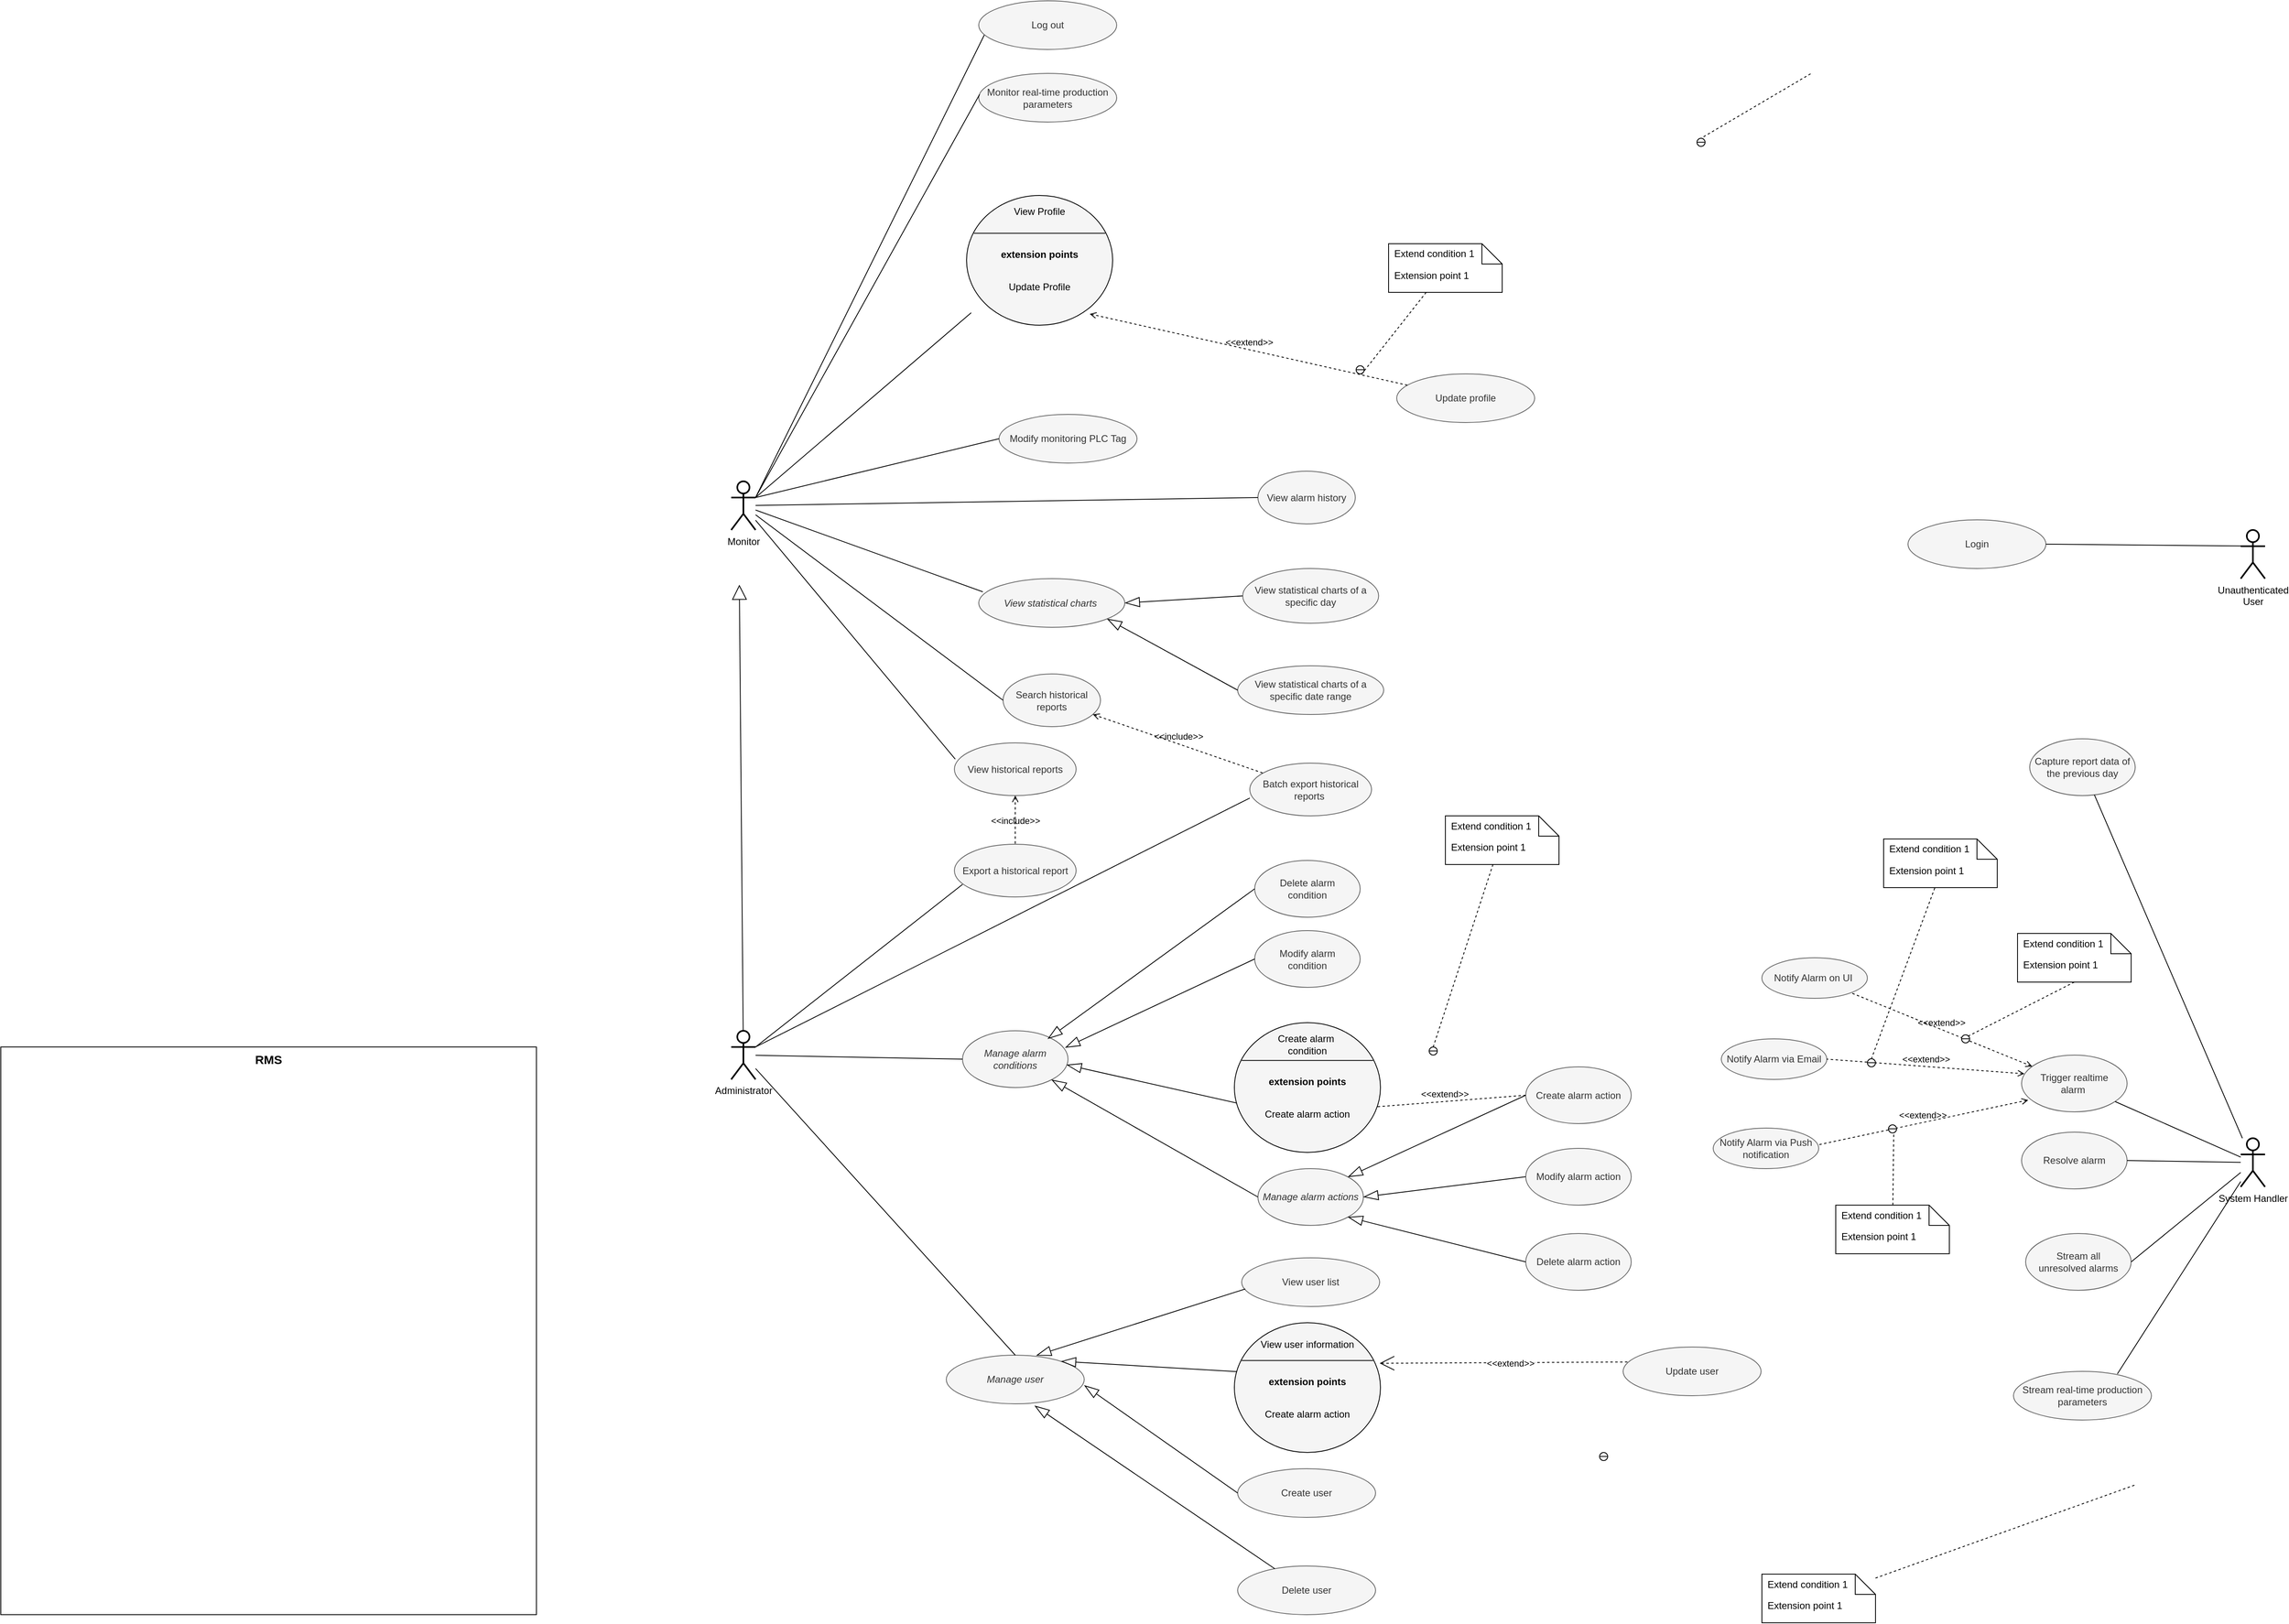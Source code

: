 <mxfile version="24.1.0" type="device">
  <diagram name="Page-1" id="q7bWOxxrzYGh3gGL6_S_">
    <mxGraphModel dx="5848" dy="4592" grid="1" gridSize="10" guides="1" tooltips="1" connect="1" arrows="1" fold="1" page="1" pageScale="1" pageWidth="850" pageHeight="1100" math="0" shadow="0">
      <root>
        <mxCell id="0" />
        <mxCell id="1" parent="0" />
        <mxCell id="vdx9aR_LZm65uiy0afiX-14" value="&lt;b&gt;&lt;font style=&quot;font-size: 15px;&quot;&gt;RMS&lt;/font&gt;&lt;/b&gt;" style="rounded=0;whiteSpace=wrap;html=1;horizontal=1;verticalAlign=top;" parent="1" vertex="1">
          <mxGeometry x="-1030" y="-260" width="660" height="700" as="geometry" />
        </mxCell>
        <mxCell id="vdx9aR_LZm65uiy0afiX-1" value="View alarm history" style="ellipse;whiteSpace=wrap;html=1;fillColor=#f5f5f5;fontColor=#333333;strokeColor=#666666;" parent="1" vertex="1">
          <mxGeometry x="519" y="-970" width="120" height="65" as="geometry" />
        </mxCell>
        <mxCell id="vdx9aR_LZm65uiy0afiX-3" value="Notify Alarm on UI&amp;nbsp;" style="ellipse;whiteSpace=wrap;html=1;fillColor=#f5f5f5;fontColor=#333333;strokeColor=#666666;" parent="1" vertex="1">
          <mxGeometry x="1140" y="-370" width="130" height="50" as="geometry" />
        </mxCell>
        <mxCell id="vdx9aR_LZm65uiy0afiX-4" value="Manage alarm&lt;br&gt;conditions" style="ellipse;whiteSpace=wrap;html=1;fillColor=#f5f5f5;fontColor=#333333;strokeColor=#666666;fontStyle=2" parent="1" vertex="1">
          <mxGeometry x="155" y="-280" width="130" height="70" as="geometry" />
        </mxCell>
        <mxCell id="vdx9aR_LZm65uiy0afiX-6" value="Trigger realtime &lt;br&gt;alarm&amp;nbsp;" style="ellipse;whiteSpace=wrap;html=1;fillColor=#f5f5f5;fontColor=#333333;strokeColor=#666666;" parent="1" vertex="1">
          <mxGeometry x="1460" y="-250" width="130" height="70" as="geometry" />
        </mxCell>
        <mxCell id="vdx9aR_LZm65uiy0afiX-7" value="Delete alarm action" style="ellipse;whiteSpace=wrap;html=1;fillColor=#f5f5f5;fontColor=#333333;strokeColor=#666666;" parent="1" vertex="1">
          <mxGeometry x="849" y="-30" width="130" height="70" as="geometry" />
        </mxCell>
        <mxCell id="vdx9aR_LZm65uiy0afiX-8" value="Modify alarm action" style="ellipse;whiteSpace=wrap;html=1;fillColor=#f5f5f5;fontColor=#333333;strokeColor=#666666;" parent="1" vertex="1">
          <mxGeometry x="849" y="-135" width="130" height="70" as="geometry" />
        </mxCell>
        <mxCell id="vdx9aR_LZm65uiy0afiX-9" value="Create alarm action" style="ellipse;whiteSpace=wrap;html=1;fillColor=#f5f5f5;fontColor=#333333;strokeColor=#666666;" parent="1" vertex="1">
          <mxGeometry x="849" y="-235.5" width="130" height="70" as="geometry" />
        </mxCell>
        <mxCell id="vdx9aR_LZm65uiy0afiX-10" value="Delete alarm &lt;br&gt;condition" style="ellipse;whiteSpace=wrap;html=1;fillColor=#f5f5f5;fontColor=#333333;strokeColor=#666666;" parent="1" vertex="1">
          <mxGeometry x="515" y="-490" width="130" height="70" as="geometry" />
        </mxCell>
        <mxCell id="vdx9aR_LZm65uiy0afiX-11" value="Manage alarm actions" style="ellipse;whiteSpace=wrap;html=1;fillColor=#f5f5f5;fontColor=#333333;strokeColor=#666666;fontStyle=2" parent="1" vertex="1">
          <mxGeometry x="519" y="-110" width="130" height="70" as="geometry" />
        </mxCell>
        <mxCell id="vdx9aR_LZm65uiy0afiX-12" value="Modify alarm &lt;br&gt;condition" style="ellipse;whiteSpace=wrap;html=1;fillColor=#f5f5f5;fontColor=#333333;strokeColor=#666666;" parent="1" vertex="1">
          <mxGeometry x="515" y="-403.5" width="130" height="70" as="geometry" />
        </mxCell>
        <mxCell id="vdx9aR_LZm65uiy0afiX-17" value="Monitor" style="shape=umlActor;verticalLabelPosition=bottom;verticalAlign=top;html=1;outlineConnect=0;strokeWidth=2;" parent="1" vertex="1">
          <mxGeometry x="-130" y="-957.5" width="30" height="60" as="geometry" />
        </mxCell>
        <mxCell id="vdx9aR_LZm65uiy0afiX-18" value="Administrator" style="shape=umlActor;verticalLabelPosition=bottom;verticalAlign=top;html=1;outlineConnect=0;strokeWidth=2;" parent="1" vertex="1">
          <mxGeometry x="-130" y="-280" width="30" height="60" as="geometry" />
        </mxCell>
        <mxCell id="vdx9aR_LZm65uiy0afiX-24" value="" style="endArrow=none;html=1;rounded=0;entryX=0;entryY=0.5;entryDx=0;entryDy=0;" parent="1" source="vdx9aR_LZm65uiy0afiX-17" target="vdx9aR_LZm65uiy0afiX-1" edge="1">
          <mxGeometry width="50" height="50" relative="1" as="geometry">
            <mxPoint x="235" y="-782.5" as="sourcePoint" />
            <mxPoint x="285" y="-832.5" as="targetPoint" />
          </mxGeometry>
        </mxCell>
        <mxCell id="vdx9aR_LZm65uiy0afiX-28" value="" style="endArrow=none;html=1;rounded=0;entryX=0;entryY=0.5;entryDx=0;entryDy=0;" parent="1" source="vdx9aR_LZm65uiy0afiX-18" target="vdx9aR_LZm65uiy0afiX-4" edge="1">
          <mxGeometry width="50" height="50" relative="1" as="geometry">
            <mxPoint x="210" y="-180" as="sourcePoint" />
            <mxPoint x="260" y="-230" as="targetPoint" />
          </mxGeometry>
        </mxCell>
        <mxCell id="vdx9aR_LZm65uiy0afiX-29" value="" style="endArrow=block;endSize=16;endFill=0;html=1;rounded=0;" parent="1" source="vdx9aR_LZm65uiy0afiX-18" edge="1">
          <mxGeometry width="160" relative="1" as="geometry">
            <mxPoint x="160" y="-210" as="sourcePoint" />
            <mxPoint x="-120" y="-830" as="targetPoint" />
          </mxGeometry>
        </mxCell>
        <mxCell id="vdx9aR_LZm65uiy0afiX-31" value="" style="endArrow=blockThin;endSize=16;endFill=0;html=1;rounded=0;exitX=0;exitY=0.5;exitDx=0;exitDy=0;entryX=0.808;entryY=0.143;entryDx=0;entryDy=0;entryPerimeter=0;" parent="1" source="vdx9aR_LZm65uiy0afiX-10" target="vdx9aR_LZm65uiy0afiX-4" edge="1">
          <mxGeometry width="160" relative="1" as="geometry">
            <mxPoint x="350" y="-338" as="sourcePoint" />
            <mxPoint x="490" y="-370" as="targetPoint" />
          </mxGeometry>
        </mxCell>
        <mxCell id="vdx9aR_LZm65uiy0afiX-33" value="" style="endArrow=blockThin;endSize=16;endFill=0;html=1;rounded=0;exitX=0;exitY=0.5;exitDx=0;exitDy=0;entryX=0.974;entryY=0.298;entryDx=0;entryDy=0;entryPerimeter=0;" parent="1" source="vdx9aR_LZm65uiy0afiX-12" target="vdx9aR_LZm65uiy0afiX-4" edge="1">
          <mxGeometry width="160" relative="1" as="geometry">
            <mxPoint x="365" y="-415" as="sourcePoint" />
            <mxPoint x="250" y="-230" as="targetPoint" />
          </mxGeometry>
        </mxCell>
        <mxCell id="vdx9aR_LZm65uiy0afiX-34" value="" style="endArrow=blockThin;endSize=16;endFill=0;html=1;rounded=0;exitX=0;exitY=0.5;exitDx=0;exitDy=0;entryX=0.987;entryY=0.6;entryDx=0;entryDy=0;entryPerimeter=0;" parent="1" target="vdx9aR_LZm65uiy0afiX-4" edge="1">
          <mxGeometry width="160" relative="1" as="geometry">
            <mxPoint x="519.0" y="-185" as="sourcePoint" />
            <mxPoint x="264" y="-227" as="targetPoint" />
          </mxGeometry>
        </mxCell>
        <mxCell id="vdx9aR_LZm65uiy0afiX-35" value="" style="endArrow=blockThin;endSize=16;endFill=0;html=1;rounded=0;exitX=0;exitY=0.5;exitDx=0;exitDy=0;" parent="1" source="vdx9aR_LZm65uiy0afiX-11" target="vdx9aR_LZm65uiy0afiX-4" edge="1">
          <mxGeometry width="160" relative="1" as="geometry">
            <mxPoint x="375" y="-305" as="sourcePoint" />
            <mxPoint x="274" y="-217" as="targetPoint" />
          </mxGeometry>
        </mxCell>
        <mxCell id="vdx9aR_LZm65uiy0afiX-42" value="Stream all &lt;br&gt;unresolved alarms" style="ellipse;whiteSpace=wrap;html=1;fillColor=#f5f5f5;fontColor=#333333;strokeColor=#666666;" parent="1" vertex="1">
          <mxGeometry x="1465" y="-30" width="130" height="70" as="geometry" />
        </mxCell>
        <mxCell id="O6qfYlx07FazeDkOTpJF-3" value="Notify Alarm via Email" style="ellipse;whiteSpace=wrap;html=1;fillColor=#f5f5f5;fontColor=#333333;strokeColor=#666666;" parent="1" vertex="1">
          <mxGeometry x="1090" y="-270" width="130" height="50" as="geometry" />
        </mxCell>
        <mxCell id="O6qfYlx07FazeDkOTpJF-5" value="&amp;lt;&amp;lt;extend&amp;gt;&amp;gt;" style="html=1;verticalAlign=bottom;labelBackgroundColor=none;endArrow=none;endFill=0;dashed=1;rounded=0;startArrow=open;startFill=0;" parent="1" source="vdx9aR_LZm65uiy0afiX-6" target="vdx9aR_LZm65uiy0afiX-3" edge="1">
          <mxGeometry width="160" relative="1" as="geometry">
            <mxPoint x="1420" y="-220" as="sourcePoint" />
            <mxPoint x="1180" y="110" as="targetPoint" />
          </mxGeometry>
        </mxCell>
        <mxCell id="O6qfYlx07FazeDkOTpJF-6" value="&amp;lt;&amp;lt;extend&amp;gt;&amp;gt;" style="html=1;verticalAlign=bottom;labelBackgroundColor=none;endArrow=none;endFill=0;dashed=1;rounded=0;entryX=1;entryY=0.5;entryDx=0;entryDy=0;exitX=0.026;exitY=0.329;exitDx=0;exitDy=0;startArrow=open;startFill=0;exitPerimeter=0;" parent="1" source="vdx9aR_LZm65uiy0afiX-6" target="O6qfYlx07FazeDkOTpJF-3" edge="1">
          <mxGeometry width="160" relative="1" as="geometry">
            <mxPoint x="1430" y="-190" as="sourcePoint" />
            <mxPoint x="990" y="75" as="targetPoint" />
          </mxGeometry>
        </mxCell>
        <mxCell id="O6qfYlx07FazeDkOTpJF-9" value="&amp;lt;&amp;lt;extend&amp;gt;&amp;gt;" style="html=1;verticalAlign=bottom;labelBackgroundColor=none;endArrow=open;endFill=0;dashed=1;rounded=0;entryX=1;entryY=0.5;entryDx=0;entryDy=0;exitX=0;exitY=0.5;exitDx=0;exitDy=0;" parent="1" source="vdx9aR_LZm65uiy0afiX-9" edge="1">
          <mxGeometry width="160" relative="1" as="geometry">
            <mxPoint x="390" y="-330" as="sourcePoint" />
            <mxPoint x="649.0" y="-185" as="targetPoint" />
          </mxGeometry>
        </mxCell>
        <mxCell id="O6qfYlx07FazeDkOTpJF-10" value="Resolve alarm" style="ellipse;whiteSpace=wrap;html=1;fillColor=#f5f5f5;fontColor=#333333;strokeColor=#666666;" parent="1" vertex="1">
          <mxGeometry x="1460" y="-155" width="130" height="70" as="geometry" />
        </mxCell>
        <mxCell id="O6qfYlx07FazeDkOTpJF-25" style="rounded=0;orthogonalLoop=1;jettySize=auto;html=1;endArrow=none;endFill=0;" parent="1" source="S8BT3uGQNklFfDtIyJ3y-1" target="vdx9aR_LZm65uiy0afiX-6" edge="1">
          <mxGeometry relative="1" as="geometry">
            <mxPoint x="1720" y="-124.164" as="sourcePoint" />
          </mxGeometry>
        </mxCell>
        <mxCell id="O6qfYlx07FazeDkOTpJF-22" value="" style="endArrow=blockThin;endSize=16;endFill=0;html=1;rounded=0;exitX=0;exitY=0.5;exitDx=0;exitDy=0;entryX=1;entryY=0;entryDx=0;entryDy=0;" parent="1" source="vdx9aR_LZm65uiy0afiX-9" target="vdx9aR_LZm65uiy0afiX-11" edge="1">
          <mxGeometry width="160" relative="1" as="geometry">
            <mxPoint x="630" y="-190" as="sourcePoint" />
            <mxPoint x="500" y="-65" as="targetPoint" />
          </mxGeometry>
        </mxCell>
        <mxCell id="O6qfYlx07FazeDkOTpJF-23" value="" style="endArrow=blockThin;endSize=16;endFill=0;html=1;rounded=0;exitX=0;exitY=0.5;exitDx=0;exitDy=0;entryX=1;entryY=0.5;entryDx=0;entryDy=0;" parent="1" source="vdx9aR_LZm65uiy0afiX-8" target="vdx9aR_LZm65uiy0afiX-11" edge="1">
          <mxGeometry width="160" relative="1" as="geometry">
            <mxPoint x="590" y="-245" as="sourcePoint" />
            <mxPoint x="510" y="-85" as="targetPoint" />
          </mxGeometry>
        </mxCell>
        <mxCell id="O6qfYlx07FazeDkOTpJF-24" value="" style="endArrow=blockThin;endSize=16;endFill=0;html=1;rounded=0;exitX=0;exitY=0.5;exitDx=0;exitDy=0;entryX=1;entryY=1;entryDx=0;entryDy=0;" parent="1" source="vdx9aR_LZm65uiy0afiX-7" target="vdx9aR_LZm65uiy0afiX-11" edge="1">
          <mxGeometry width="160" relative="1" as="geometry">
            <mxPoint x="590" y="-145" as="sourcePoint" />
            <mxPoint x="510" y="-85" as="targetPoint" />
          </mxGeometry>
        </mxCell>
        <mxCell id="O6qfYlx07FazeDkOTpJF-26" style="rounded=0;orthogonalLoop=1;jettySize=auto;html=1;endArrow=none;endFill=0;entryX=1;entryY=0.5;entryDx=0;entryDy=0;" parent="1" source="S8BT3uGQNklFfDtIyJ3y-1" target="O6qfYlx07FazeDkOTpJF-10" edge="1">
          <mxGeometry relative="1" as="geometry">
            <mxPoint x="1720" y="-112.5" as="sourcePoint" />
            <mxPoint x="1600" y="-202" as="targetPoint" />
          </mxGeometry>
        </mxCell>
        <mxCell id="O6qfYlx07FazeDkOTpJF-27" style="rounded=0;orthogonalLoop=1;jettySize=auto;html=1;endArrow=none;endFill=0;entryX=1;entryY=0.5;entryDx=0;entryDy=0;" parent="1" source="S8BT3uGQNklFfDtIyJ3y-1" target="vdx9aR_LZm65uiy0afiX-42" edge="1">
          <mxGeometry relative="1" as="geometry">
            <mxPoint x="1720" y="-100" as="sourcePoint" />
            <mxPoint x="1600" y="-110" as="targetPoint" />
          </mxGeometry>
        </mxCell>
        <mxCell id="S8BT3uGQNklFfDtIyJ3y-1" value="System Handler" style="shape=umlActor;verticalLabelPosition=bottom;verticalAlign=top;html=1;outlineConnect=0;strokeWidth=2;" vertex="1" parent="1">
          <mxGeometry x="1730" y="-147.5" width="30" height="60" as="geometry" />
        </mxCell>
        <mxCell id="S8BT3uGQNklFfDtIyJ3y-2" value="Notify Alarm via Push notification" style="ellipse;whiteSpace=wrap;html=1;fillColor=#f5f5f5;fontColor=#333333;strokeColor=#666666;" vertex="1" parent="1">
          <mxGeometry x="1080" y="-160" width="130" height="50" as="geometry" />
        </mxCell>
        <mxCell id="S8BT3uGQNklFfDtIyJ3y-3" value="&amp;lt;&amp;lt;extend&amp;gt;&amp;gt;" style="html=1;verticalAlign=bottom;labelBackgroundColor=none;endArrow=none;endFill=0;dashed=1;rounded=0;entryX=0.984;entryY=0.419;entryDx=0;entryDy=0;exitX=0.063;exitY=0.792;exitDx=0;exitDy=0;startArrow=open;startFill=0;entryPerimeter=0;exitPerimeter=0;" edge="1" parent="1" source="vdx9aR_LZm65uiy0afiX-6" target="S8BT3uGQNklFfDtIyJ3y-2">
          <mxGeometry width="160" relative="1" as="geometry">
            <mxPoint x="1470" y="-205" as="sourcePoint" />
            <mxPoint x="1390" y="-235" as="targetPoint" />
          </mxGeometry>
        </mxCell>
        <mxCell id="S8BT3uGQNklFfDtIyJ3y-4" value="Capture report data of the previous day" style="ellipse;whiteSpace=wrap;html=1;fillColor=#f5f5f5;fontColor=#333333;strokeColor=#666666;" vertex="1" parent="1">
          <mxGeometry x="1470" y="-640" width="130" height="70" as="geometry" />
        </mxCell>
        <mxCell id="S8BT3uGQNklFfDtIyJ3y-6" style="rounded=0;orthogonalLoop=1;jettySize=auto;html=1;endArrow=none;endFill=0;" edge="1" parent="1" source="S8BT3uGQNklFfDtIyJ3y-1" target="S8BT3uGQNklFfDtIyJ3y-4">
          <mxGeometry relative="1" as="geometry">
            <mxPoint x="1740" y="-114" as="sourcePoint" />
            <mxPoint x="1585" y="-183" as="targetPoint" />
          </mxGeometry>
        </mxCell>
        <mxCell id="S8BT3uGQNklFfDtIyJ3y-7" value="View statistical charts of a specific day" style="ellipse;whiteSpace=wrap;html=1;fillColor=#f5f5f5;fontColor=#333333;strokeColor=#666666;" vertex="1" parent="1">
          <mxGeometry x="500.25" y="-850" width="167.5" height="67.5" as="geometry" />
        </mxCell>
        <mxCell id="S8BT3uGQNklFfDtIyJ3y-8" value="View statistical charts of a specific date range" style="ellipse;whiteSpace=wrap;html=1;fillColor=#f5f5f5;fontColor=#333333;strokeColor=#666666;" vertex="1" parent="1">
          <mxGeometry x="494" y="-730" width="180" height="60" as="geometry" />
        </mxCell>
        <mxCell id="S8BT3uGQNklFfDtIyJ3y-9" value="Search historical reports" style="ellipse;whiteSpace=wrap;html=1;fillColor=#f5f5f5;fontColor=#333333;strokeColor=#666666;" vertex="1" parent="1">
          <mxGeometry x="205" y="-720" width="120" height="65" as="geometry" />
        </mxCell>
        <mxCell id="S8BT3uGQNklFfDtIyJ3y-10" value="View historical reports" style="ellipse;whiteSpace=wrap;html=1;fillColor=#f5f5f5;fontColor=#333333;strokeColor=#666666;" vertex="1" parent="1">
          <mxGeometry x="145" y="-635" width="150" height="65" as="geometry" />
        </mxCell>
        <mxCell id="S8BT3uGQNklFfDtIyJ3y-11" value="Export a historical report" style="ellipse;whiteSpace=wrap;html=1;fillColor=#f5f5f5;fontColor=#333333;strokeColor=#666666;" vertex="1" parent="1">
          <mxGeometry x="145" y="-510" width="150" height="65" as="geometry" />
        </mxCell>
        <mxCell id="S8BT3uGQNklFfDtIyJ3y-12" value="Batch export historical reports&amp;nbsp;" style="ellipse;whiteSpace=wrap;html=1;fillColor=#f5f5f5;fontColor=#333333;strokeColor=#666666;" vertex="1" parent="1">
          <mxGeometry x="509" y="-610" width="150" height="65" as="geometry" />
        </mxCell>
        <mxCell id="S8BT3uGQNklFfDtIyJ3y-13" value="Monitor real-time production parameters" style="ellipse;whiteSpace=wrap;html=1;fillColor=#f5f5f5;fontColor=#333333;strokeColor=#666666;" vertex="1" parent="1">
          <mxGeometry x="175" y="-1460.5" width="170" height="60" as="geometry" />
        </mxCell>
        <mxCell id="S8BT3uGQNklFfDtIyJ3y-14" value="Modify monitoring PLC Tag" style="ellipse;whiteSpace=wrap;html=1;fillColor=#f5f5f5;fontColor=#333333;strokeColor=#666666;" vertex="1" parent="1">
          <mxGeometry x="200" y="-1040" width="170" height="60" as="geometry" />
        </mxCell>
        <mxCell id="S8BT3uGQNklFfDtIyJ3y-15" value="Login" style="ellipse;whiteSpace=wrap;html=1;fillColor=#f5f5f5;fontColor=#333333;strokeColor=#666666;" vertex="1" parent="1">
          <mxGeometry x="1320" y="-910" width="170" height="60" as="geometry" />
        </mxCell>
        <mxCell id="S8BT3uGQNklFfDtIyJ3y-17" value="Update profile" style="ellipse;whiteSpace=wrap;html=1;fillColor=#f5f5f5;fontColor=#333333;strokeColor=#666666;" vertex="1" parent="1">
          <mxGeometry x="690" y="-1090" width="170" height="60" as="geometry" />
        </mxCell>
        <mxCell id="S8BT3uGQNklFfDtIyJ3y-18" value="Manage user" style="ellipse;whiteSpace=wrap;html=1;fillColor=#f5f5f5;fontColor=#333333;strokeColor=#666666;fontStyle=2" vertex="1" parent="1">
          <mxGeometry x="135" y="120" width="170" height="60" as="geometry" />
        </mxCell>
        <mxCell id="S8BT3uGQNklFfDtIyJ3y-19" value="View user list" style="ellipse;whiteSpace=wrap;html=1;fillColor=#f5f5f5;fontColor=#333333;strokeColor=#666666;" vertex="1" parent="1">
          <mxGeometry x="499" width="170" height="60" as="geometry" />
        </mxCell>
        <mxCell id="S8BT3uGQNklFfDtIyJ3y-21" value="Create user" style="ellipse;whiteSpace=wrap;html=1;fillColor=#f5f5f5;fontColor=#333333;strokeColor=#666666;" vertex="1" parent="1">
          <mxGeometry x="494" y="260" width="170" height="60" as="geometry" />
        </mxCell>
        <mxCell id="S8BT3uGQNklFfDtIyJ3y-22" value="Update user" style="ellipse;whiteSpace=wrap;html=1;fillColor=#f5f5f5;fontColor=#333333;strokeColor=#666666;" vertex="1" parent="1">
          <mxGeometry x="969" y="110" width="170" height="60" as="geometry" />
        </mxCell>
        <mxCell id="S8BT3uGQNklFfDtIyJ3y-23" value="Delete user" style="ellipse;whiteSpace=wrap;html=1;fillColor=#f5f5f5;fontColor=#333333;strokeColor=#666666;" vertex="1" parent="1">
          <mxGeometry x="494" y="380" width="170" height="60" as="geometry" />
        </mxCell>
        <mxCell id="S8BT3uGQNklFfDtIyJ3y-24" value="Extension point 1" style="shape=note2;boundedLbl=1;whiteSpace=wrap;html=1;size=25;verticalAlign=top;align=left;spacingLeft=5;" vertex="1" parent="1">
          <mxGeometry x="1455" y="-400" width="140" height="60" as="geometry" />
        </mxCell>
        <mxCell id="S8BT3uGQNklFfDtIyJ3y-25" value="Extend condition 1" style="resizeWidth=1;part=1;strokeColor=none;fillColor=none;align=left;spacingLeft=5;whiteSpace=wrap;html=1;" vertex="1" parent="S8BT3uGQNklFfDtIyJ3y-24">
          <mxGeometry width="140" height="25" relative="1" as="geometry" />
        </mxCell>
        <mxCell id="S8BT3uGQNklFfDtIyJ3y-28" value="" style="group" vertex="1" connectable="0" parent="1">
          <mxGeometry x="1386" y="-275" width="10" height="10" as="geometry" />
        </mxCell>
        <mxCell id="S8BT3uGQNklFfDtIyJ3y-26" value="" style="strokeWidth=1;html=1;shape=mxgraph.flowchart.start_2;whiteSpace=wrap;" vertex="1" parent="S8BT3uGQNklFfDtIyJ3y-28">
          <mxGeometry width="10" height="10" as="geometry" />
        </mxCell>
        <mxCell id="S8BT3uGQNklFfDtIyJ3y-27" value="" style="line;strokeWidth=1;rotatable=0;dashed=0;labelPosition=right;align=left;verticalAlign=middle;spacingTop=0;spacingLeft=6;points=[];portConstraint=eastwest;" vertex="1" parent="S8BT3uGQNklFfDtIyJ3y-28">
          <mxGeometry y="4.375" width="10" height="1" as="geometry" />
        </mxCell>
        <mxCell id="S8BT3uGQNklFfDtIyJ3y-29" value="" style="endArrow=none;html=1;rounded=0;entryX=0.855;entryY=0.145;entryDx=0;entryDy=0;entryPerimeter=0;dashed=1;exitX=0.5;exitY=1;exitDx=0;exitDy=0;exitPerimeter=0;" edge="1" parent="1" source="S8BT3uGQNklFfDtIyJ3y-24" target="S8BT3uGQNklFfDtIyJ3y-26">
          <mxGeometry relative="1" as="geometry">
            <mxPoint x="1435" y="-412.5" as="sourcePoint" />
            <mxPoint x="1555" y="-502.5" as="targetPoint" />
          </mxGeometry>
        </mxCell>
        <mxCell id="S8BT3uGQNklFfDtIyJ3y-34" value="" style="group" vertex="1" connectable="0" parent="1">
          <mxGeometry x="1060" y="-1380.5" width="10" height="10" as="geometry" />
        </mxCell>
        <mxCell id="S8BT3uGQNklFfDtIyJ3y-35" value="" style="strokeWidth=1;html=1;shape=mxgraph.flowchart.start_2;whiteSpace=wrap;" vertex="1" parent="S8BT3uGQNklFfDtIyJ3y-34">
          <mxGeometry width="10" height="10" as="geometry" />
        </mxCell>
        <mxCell id="S8BT3uGQNklFfDtIyJ3y-36" value="" style="line;strokeWidth=1;rotatable=0;dashed=0;labelPosition=right;align=left;verticalAlign=middle;spacingTop=0;spacingLeft=6;points=[];portConstraint=eastwest;" vertex="1" parent="S8BT3uGQNklFfDtIyJ3y-34">
          <mxGeometry y="4.375" width="10" height="1" as="geometry" />
        </mxCell>
        <mxCell id="S8BT3uGQNklFfDtIyJ3y-37" value="" style="endArrow=none;html=1;rounded=0;entryX=0.5;entryY=0;entryDx=0;entryDy=0;entryPerimeter=0;dashed=1;exitX=0.5;exitY=1;exitDx=0;exitDy=0;exitPerimeter=0;" edge="1" target="S8BT3uGQNklFfDtIyJ3y-35" parent="1">
          <mxGeometry relative="1" as="geometry">
            <mxPoint x="1200" y="-1460" as="sourcePoint" />
            <mxPoint x="1305" y="-1540.5" as="targetPoint" />
          </mxGeometry>
        </mxCell>
        <mxCell id="S8BT3uGQNklFfDtIyJ3y-38" value="" style="group" vertex="1" connectable="0" parent="1">
          <mxGeometry x="1270" y="-245.5" width="10" height="10" as="geometry" />
        </mxCell>
        <mxCell id="S8BT3uGQNklFfDtIyJ3y-39" value="" style="strokeWidth=1;html=1;shape=mxgraph.flowchart.start_2;whiteSpace=wrap;" vertex="1" parent="S8BT3uGQNklFfDtIyJ3y-38">
          <mxGeometry width="10" height="10" as="geometry" />
        </mxCell>
        <mxCell id="S8BT3uGQNklFfDtIyJ3y-40" value="" style="line;strokeWidth=1;rotatable=0;dashed=0;labelPosition=right;align=left;verticalAlign=middle;spacingTop=0;spacingLeft=6;points=[];portConstraint=eastwest;" vertex="1" parent="S8BT3uGQNklFfDtIyJ3y-38">
          <mxGeometry y="4.375" width="10" height="1" as="geometry" />
        </mxCell>
        <mxCell id="S8BT3uGQNklFfDtIyJ3y-41" value="" style="endArrow=none;html=1;rounded=0;entryX=0.5;entryY=0;entryDx=0;entryDy=0;entryPerimeter=0;dashed=1;exitX=0.45;exitY=1.008;exitDx=0;exitDy=0;exitPerimeter=0;" edge="1" target="S8BT3uGQNklFfDtIyJ3y-39" parent="1" source="S8BT3uGQNklFfDtIyJ3y-42">
          <mxGeometry relative="1" as="geometry">
            <mxPoint x="1380" y="-370" as="sourcePoint" />
            <mxPoint x="1515" y="-405.5" as="targetPoint" />
          </mxGeometry>
        </mxCell>
        <mxCell id="S8BT3uGQNklFfDtIyJ3y-42" value="Extension point 1" style="shape=note2;boundedLbl=1;whiteSpace=wrap;html=1;size=25;verticalAlign=top;align=left;spacingLeft=5;" vertex="1" parent="1">
          <mxGeometry x="1290" y="-516.5" width="140" height="60" as="geometry" />
        </mxCell>
        <mxCell id="S8BT3uGQNklFfDtIyJ3y-43" value="Extend condition 1" style="resizeWidth=1;part=1;strokeColor=none;fillColor=none;align=left;spacingLeft=5;whiteSpace=wrap;html=1;" vertex="1" parent="S8BT3uGQNklFfDtIyJ3y-42">
          <mxGeometry width="140" height="25" relative="1" as="geometry" />
        </mxCell>
        <mxCell id="S8BT3uGQNklFfDtIyJ3y-44" value="" style="group" vertex="1" connectable="0" parent="1">
          <mxGeometry x="1296" y="-164" width="10" height="10" as="geometry" />
        </mxCell>
        <mxCell id="S8BT3uGQNklFfDtIyJ3y-45" value="" style="strokeWidth=1;html=1;shape=mxgraph.flowchart.start_2;whiteSpace=wrap;" vertex="1" parent="S8BT3uGQNklFfDtIyJ3y-44">
          <mxGeometry width="10" height="10" as="geometry" />
        </mxCell>
        <mxCell id="S8BT3uGQNklFfDtIyJ3y-46" value="" style="line;strokeWidth=1;rotatable=0;dashed=0;labelPosition=right;align=left;verticalAlign=middle;spacingTop=0;spacingLeft=6;points=[];portConstraint=eastwest;" vertex="1" parent="S8BT3uGQNklFfDtIyJ3y-44">
          <mxGeometry y="4.375" width="10" height="1" as="geometry" />
        </mxCell>
        <mxCell id="S8BT3uGQNklFfDtIyJ3y-47" value="" style="endArrow=none;html=1;rounded=0;entryX=0.643;entryY=1.21;entryDx=0;entryDy=0;entryPerimeter=0;dashed=1;" edge="1" target="S8BT3uGQNklFfDtIyJ3y-45" parent="1" source="S8BT3uGQNklFfDtIyJ3y-48">
          <mxGeometry relative="1" as="geometry">
            <mxPoint x="1330" y="-70" as="sourcePoint" />
            <mxPoint x="1485" y="-20.5" as="targetPoint" />
          </mxGeometry>
        </mxCell>
        <mxCell id="S8BT3uGQNklFfDtIyJ3y-48" value="Extension point 1" style="shape=note2;boundedLbl=1;whiteSpace=wrap;html=1;size=25;verticalAlign=top;align=left;spacingLeft=5;" vertex="1" parent="1">
          <mxGeometry x="1231" y="-65" width="140" height="60" as="geometry" />
        </mxCell>
        <mxCell id="S8BT3uGQNklFfDtIyJ3y-49" value="Extend condition 1" style="resizeWidth=1;part=1;strokeColor=none;fillColor=none;align=left;spacingLeft=5;whiteSpace=wrap;html=1;" vertex="1" parent="S8BT3uGQNklFfDtIyJ3y-48">
          <mxGeometry width="140" height="25" relative="1" as="geometry" />
        </mxCell>
        <mxCell id="S8BT3uGQNklFfDtIyJ3y-53" value="" style="endArrow=blockThin;endSize=16;endFill=0;html=1;rounded=0;exitX=0.026;exitY=0.64;exitDx=0;exitDy=0;entryX=0.653;entryY=0.007;entryDx=0;entryDy=0;entryPerimeter=0;exitPerimeter=0;" edge="1" parent="1" source="S8BT3uGQNklFfDtIyJ3y-19" target="S8BT3uGQNklFfDtIyJ3y-18">
          <mxGeometry width="160" relative="1" as="geometry">
            <mxPoint x="490" y="154" as="sourcePoint" />
            <mxPoint x="380" y="249" as="targetPoint" />
          </mxGeometry>
        </mxCell>
        <mxCell id="S8BT3uGQNklFfDtIyJ3y-54" value="" style="endArrow=blockThin;endSize=16;endFill=0;html=1;rounded=0;exitX=0.019;exitY=0.68;exitDx=0;exitDy=0;entryX=0.832;entryY=0.127;entryDx=0;entryDy=0;entryPerimeter=0;exitPerimeter=0;" edge="1" parent="1" target="S8BT3uGQNklFfDtIyJ3y-18">
          <mxGeometry width="160" relative="1" as="geometry">
            <mxPoint x="502.23" y="140.8" as="sourcePoint" />
            <mxPoint x="321" y="134" as="targetPoint" />
          </mxGeometry>
        </mxCell>
        <mxCell id="S8BT3uGQNklFfDtIyJ3y-55" value="" style="endArrow=blockThin;endSize=16;endFill=0;html=1;rounded=0;exitX=0;exitY=0.5;exitDx=0;exitDy=0;entryX=1;entryY=0.62;entryDx=0;entryDy=0;entryPerimeter=0;" edge="1" parent="1" source="S8BT3uGQNklFfDtIyJ3y-21" target="S8BT3uGQNklFfDtIyJ3y-18">
          <mxGeometry width="160" relative="1" as="geometry">
            <mxPoint x="578" y="105" as="sourcePoint" />
            <mxPoint x="351" y="142" as="targetPoint" />
          </mxGeometry>
        </mxCell>
        <mxCell id="S8BT3uGQNklFfDtIyJ3y-56" value="" style="endArrow=open;endSize=16;endFill=0;html=1;rounded=0;exitX=0.031;exitY=0.307;exitDx=0;exitDy=0;entryX=1;entryY=0.5;entryDx=0;entryDy=0;exitPerimeter=0;dashed=1;" edge="1" parent="1" source="S8BT3uGQNklFfDtIyJ3y-22">
          <mxGeometry width="160" relative="1" as="geometry">
            <mxPoint x="585" y="171" as="sourcePoint" />
            <mxPoint x="669.0" y="130" as="targetPoint" />
          </mxGeometry>
        </mxCell>
        <mxCell id="S8BT3uGQNklFfDtIyJ3y-67" value="&amp;lt;&amp;lt;extend&amp;gt;&amp;gt;" style="edgeLabel;html=1;align=center;verticalAlign=middle;resizable=0;points=[];" vertex="1" connectable="0" parent="S8BT3uGQNklFfDtIyJ3y-56">
          <mxGeometry x="-0.054" y="1" relative="1" as="geometry">
            <mxPoint as="offset" />
          </mxGeometry>
        </mxCell>
        <mxCell id="S8BT3uGQNklFfDtIyJ3y-57" value="" style="endArrow=blockThin;endSize=16;endFill=0;html=1;rounded=0;entryX=0.641;entryY=1.04;entryDx=0;entryDy=0;entryPerimeter=0;" edge="1" parent="1" source="S8BT3uGQNklFfDtIyJ3y-23" target="S8BT3uGQNklFfDtIyJ3y-18">
          <mxGeometry width="160" relative="1" as="geometry">
            <mxPoint x="560" y="222" as="sourcePoint" />
            <mxPoint x="362" y="186" as="targetPoint" />
          </mxGeometry>
        </mxCell>
        <mxCell id="S8BT3uGQNklFfDtIyJ3y-58" value="&amp;lt;&amp;lt;include&amp;gt;&amp;gt;" style="html=1;verticalAlign=bottom;labelBackgroundColor=none;endArrow=none;endFill=0;dashed=1;rounded=0;startArrow=open;startFill=0;" edge="1" parent="1" source="S8BT3uGQNklFfDtIyJ3y-9" target="S8BT3uGQNklFfDtIyJ3y-12">
          <mxGeometry width="160" relative="1" as="geometry">
            <mxPoint x="906.5" y="-602.5" as="sourcePoint" />
            <mxPoint x="683.5" y="-693.5" as="targetPoint" />
          </mxGeometry>
        </mxCell>
        <mxCell id="S8BT3uGQNklFfDtIyJ3y-59" value="&amp;lt;&amp;lt;include&amp;gt;&amp;gt;" style="html=1;verticalAlign=bottom;labelBackgroundColor=none;endArrow=none;endFill=0;dashed=1;rounded=0;startArrow=open;startFill=0;" edge="1" parent="1" source="S8BT3uGQNklFfDtIyJ3y-10" target="S8BT3uGQNklFfDtIyJ3y-11">
          <mxGeometry x="0.333" width="160" relative="1" as="geometry">
            <mxPoint x="626" y="-784" as="sourcePoint" />
            <mxPoint x="646" y="-609" as="targetPoint" />
            <mxPoint as="offset" />
          </mxGeometry>
        </mxCell>
        <mxCell id="S8BT3uGQNklFfDtIyJ3y-63" value="" style="endArrow=none;html=1;rounded=0;entryX=0.5;entryY=0;entryDx=0;entryDy=0;entryPerimeter=0;dashed=1;exitX=0.419;exitY=0.997;exitDx=0;exitDy=0;exitPerimeter=0;" edge="1" target="S8BT3uGQNklFfDtIyJ3y-61" parent="1" source="S8BT3uGQNklFfDtIyJ3y-64">
          <mxGeometry relative="1" as="geometry">
            <mxPoint x="590" y="-300" as="sourcePoint" />
            <mxPoint x="1225" y="-450.5" as="targetPoint" />
          </mxGeometry>
        </mxCell>
        <mxCell id="S8BT3uGQNklFfDtIyJ3y-64" value="Extension point 1" style="shape=note2;boundedLbl=1;whiteSpace=wrap;html=1;size=25;verticalAlign=top;align=left;spacingLeft=5;" vertex="1" parent="1">
          <mxGeometry x="750" y="-545" width="140" height="60" as="geometry" />
        </mxCell>
        <mxCell id="S8BT3uGQNklFfDtIyJ3y-65" value="Extend condition 1" style="resizeWidth=1;part=1;strokeColor=none;fillColor=none;align=left;spacingLeft=5;whiteSpace=wrap;html=1;" vertex="1" parent="S8BT3uGQNklFfDtIyJ3y-64">
          <mxGeometry width="140" height="25" relative="1" as="geometry" />
        </mxCell>
        <mxCell id="S8BT3uGQNklFfDtIyJ3y-76" value="" style="group" vertex="1" connectable="0" parent="1">
          <mxGeometry x="940" y="240" width="10" height="10" as="geometry" />
        </mxCell>
        <mxCell id="S8BT3uGQNklFfDtIyJ3y-77" value="" style="strokeWidth=1;html=1;shape=mxgraph.flowchart.start_2;whiteSpace=wrap;" vertex="1" parent="S8BT3uGQNklFfDtIyJ3y-76">
          <mxGeometry width="10" height="10" as="geometry" />
        </mxCell>
        <mxCell id="S8BT3uGQNklFfDtIyJ3y-78" value="" style="line;strokeWidth=1;rotatable=0;dashed=0;labelPosition=right;align=left;verticalAlign=middle;spacingTop=0;spacingLeft=6;points=[];portConstraint=eastwest;" vertex="1" parent="S8BT3uGQNklFfDtIyJ3y-76">
          <mxGeometry y="4.375" width="10" height="1" as="geometry" />
        </mxCell>
        <mxCell id="S8BT3uGQNklFfDtIyJ3y-79" value="" style="endArrow=none;html=1;rounded=0;dashed=1;" edge="1" parent="1" source="S8BT3uGQNklFfDtIyJ3y-82">
          <mxGeometry relative="1" as="geometry">
            <mxPoint x="880" y="-30" as="sourcePoint" />
            <mxPoint x="1600" y="280" as="targetPoint" />
          </mxGeometry>
        </mxCell>
        <mxCell id="S8BT3uGQNklFfDtIyJ3y-82" value="Extension point 1" style="shape=note2;boundedLbl=1;whiteSpace=wrap;html=1;size=25;verticalAlign=top;align=left;spacingLeft=5;" vertex="1" parent="1">
          <mxGeometry x="1140" y="390" width="140" height="60" as="geometry" />
        </mxCell>
        <mxCell id="S8BT3uGQNklFfDtIyJ3y-83" value="Extend condition 1" style="resizeWidth=1;part=1;strokeColor=none;fillColor=none;align=left;spacingLeft=5;whiteSpace=wrap;html=1;" vertex="1" parent="S8BT3uGQNklFfDtIyJ3y-82">
          <mxGeometry width="140" height="25" relative="1" as="geometry" />
        </mxCell>
        <mxCell id="S8BT3uGQNklFfDtIyJ3y-85" value="Stream real-time production parameters" style="ellipse;whiteSpace=wrap;html=1;fillColor=#f5f5f5;fontColor=#333333;strokeColor=#666666;" vertex="1" parent="1">
          <mxGeometry x="1450" y="140" width="170" height="60" as="geometry" />
        </mxCell>
        <mxCell id="S8BT3uGQNklFfDtIyJ3y-86" value="&amp;lt;&amp;lt;extend&amp;gt;&amp;gt;" style="html=1;verticalAlign=bottom;labelBackgroundColor=none;endArrow=open;endFill=0;dashed=1;rounded=0;" edge="1" parent="1" source="S8BT3uGQNklFfDtIyJ3y-17">
          <mxGeometry width="160" relative="1" as="geometry">
            <mxPoint x="800" y="-1220" as="sourcePoint" />
            <mxPoint x="311.732" y="-1163.905" as="targetPoint" />
          </mxGeometry>
        </mxCell>
        <mxCell id="S8BT3uGQNklFfDtIyJ3y-87" value="" style="group" vertex="1" connectable="0" parent="1">
          <mxGeometry x="640" y="-1100" width="10" height="10" as="geometry" />
        </mxCell>
        <mxCell id="S8BT3uGQNklFfDtIyJ3y-88" value="" style="strokeWidth=1;html=1;shape=mxgraph.flowchart.start_2;whiteSpace=wrap;" vertex="1" parent="S8BT3uGQNklFfDtIyJ3y-87">
          <mxGeometry width="10" height="10" as="geometry" />
        </mxCell>
        <mxCell id="S8BT3uGQNklFfDtIyJ3y-89" value="" style="line;strokeWidth=1;rotatable=0;dashed=0;labelPosition=right;align=left;verticalAlign=middle;spacingTop=0;spacingLeft=6;points=[];portConstraint=eastwest;" vertex="1" parent="S8BT3uGQNklFfDtIyJ3y-87">
          <mxGeometry y="4.375" width="10" height="1" as="geometry" />
        </mxCell>
        <mxCell id="S8BT3uGQNklFfDtIyJ3y-90" value="" style="endArrow=none;html=1;rounded=0;entryX=0.614;entryY=1.114;entryDx=0;entryDy=0;entryPerimeter=0;dashed=1;" edge="1" target="S8BT3uGQNklFfDtIyJ3y-88" parent="1" source="S8BT3uGQNklFfDtIyJ3y-93">
          <mxGeometry relative="1" as="geometry">
            <mxPoint x="770" y="-1190" as="sourcePoint" />
            <mxPoint x="905" y="-1500.75" as="targetPoint" />
          </mxGeometry>
        </mxCell>
        <mxCell id="S8BT3uGQNklFfDtIyJ3y-93" value="Extension point 1" style="shape=note2;boundedLbl=1;whiteSpace=wrap;html=1;size=25;verticalAlign=top;align=left;spacingLeft=5;" vertex="1" parent="1">
          <mxGeometry x="680" y="-1250.5" width="140" height="60" as="geometry" />
        </mxCell>
        <mxCell id="S8BT3uGQNklFfDtIyJ3y-94" value="Extend condition 1" style="resizeWidth=1;part=1;strokeColor=none;fillColor=none;align=left;spacingLeft=5;whiteSpace=wrap;html=1;" vertex="1" parent="S8BT3uGQNklFfDtIyJ3y-93">
          <mxGeometry width="140" height="25" relative="1" as="geometry" />
        </mxCell>
        <mxCell id="S8BT3uGQNklFfDtIyJ3y-95" value="Log out" style="ellipse;whiteSpace=wrap;html=1;fillColor=#f5f5f5;fontColor=#333333;strokeColor=#666666;" vertex="1" parent="1">
          <mxGeometry x="175" y="-1550" width="170" height="60" as="geometry" />
        </mxCell>
        <mxCell id="S8BT3uGQNklFfDtIyJ3y-97" style="rounded=0;orthogonalLoop=1;jettySize=auto;html=1;endArrow=none;endFill=0;entryX=0.753;entryY=0.052;entryDx=0;entryDy=0;entryPerimeter=0;" edge="1" parent="1" source="S8BT3uGQNklFfDtIyJ3y-1" target="S8BT3uGQNklFfDtIyJ3y-85">
          <mxGeometry relative="1" as="geometry">
            <mxPoint x="1740" y="-95" as="sourcePoint" />
            <mxPoint x="1605" y="15" as="targetPoint" />
          </mxGeometry>
        </mxCell>
        <mxCell id="S8BT3uGQNklFfDtIyJ3y-98" value="" style="endArrow=none;html=1;rounded=0;entryX=0;entryY=0.5;entryDx=0;entryDy=0;" edge="1" parent="1" source="vdx9aR_LZm65uiy0afiX-17" target="S8BT3uGQNklFfDtIyJ3y-9">
          <mxGeometry width="50" height="50" relative="1" as="geometry">
            <mxPoint x="55" y="-917" as="sourcePoint" />
            <mxPoint x="175" y="-917" as="targetPoint" />
          </mxGeometry>
        </mxCell>
        <mxCell id="S8BT3uGQNklFfDtIyJ3y-100" value="" style="endArrow=none;html=1;rounded=0;entryX=0.007;entryY=0.308;entryDx=0;entryDy=0;entryPerimeter=0;" edge="1" parent="1" source="vdx9aR_LZm65uiy0afiX-17" target="S8BT3uGQNklFfDtIyJ3y-10">
          <mxGeometry width="50" height="50" relative="1" as="geometry">
            <mxPoint x="55" y="-910" as="sourcePoint" />
            <mxPoint x="350" y="-766" as="targetPoint" />
          </mxGeometry>
        </mxCell>
        <mxCell id="S8BT3uGQNklFfDtIyJ3y-101" value="" style="endArrow=none;html=1;rounded=0;entryX=1;entryY=0.333;entryDx=0;entryDy=0;entryPerimeter=0;exitX=0.067;exitY=0.762;exitDx=0;exitDy=0;exitPerimeter=0;" edge="1" parent="1" source="S8BT3uGQNklFfDtIyJ3y-11" target="vdx9aR_LZm65uiy0afiX-18">
          <mxGeometry width="50" height="50" relative="1" as="geometry">
            <mxPoint x="55" y="-903" as="sourcePoint" />
            <mxPoint x="340" y="-637" as="targetPoint" />
          </mxGeometry>
        </mxCell>
        <mxCell id="S8BT3uGQNklFfDtIyJ3y-102" value="" style="endArrow=none;html=1;rounded=0;entryX=1;entryY=0.333;entryDx=0;entryDy=0;entryPerimeter=0;exitX=0;exitY=0.662;exitDx=0;exitDy=0;exitPerimeter=0;" edge="1" parent="1" source="S8BT3uGQNklFfDtIyJ3y-12" target="vdx9aR_LZm65uiy0afiX-18">
          <mxGeometry width="50" height="50" relative="1" as="geometry">
            <mxPoint x="345" y="-522" as="sourcePoint" />
            <mxPoint x="50" y="-245" as="targetPoint" />
          </mxGeometry>
        </mxCell>
        <mxCell id="S8BT3uGQNklFfDtIyJ3y-105" value="" style="endArrow=none;html=1;rounded=0;entryX=0.04;entryY=0.704;entryDx=0;entryDy=0;exitX=1;exitY=0.333;exitDx=0;exitDy=0;exitPerimeter=0;entryPerimeter=0;" edge="1" parent="1" source="vdx9aR_LZm65uiy0afiX-17" target="S8BT3uGQNklFfDtIyJ3y-95">
          <mxGeometry width="50" height="50" relative="1" as="geometry">
            <mxPoint x="50" y="-940" as="sourcePoint" />
            <mxPoint x="258" y="-1335" as="targetPoint" />
          </mxGeometry>
        </mxCell>
        <mxCell id="S8BT3uGQNklFfDtIyJ3y-106" value="Unauthenticated&lt;div&gt;User&lt;/div&gt;" style="shape=umlActor;verticalLabelPosition=bottom;verticalAlign=top;html=1;outlineConnect=0;strokeWidth=2;" vertex="1" parent="1">
          <mxGeometry x="1730" y="-897.5" width="30" height="60" as="geometry" />
        </mxCell>
        <mxCell id="S8BT3uGQNklFfDtIyJ3y-109" value="" style="endArrow=none;html=1;rounded=0;entryX=1;entryY=0.5;entryDx=0;entryDy=0;exitX=1;exitY=0.333;exitDx=0;exitDy=0;exitPerimeter=0;" edge="1" parent="1" source="S8BT3uGQNklFfDtIyJ3y-106" target="S8BT3uGQNklFfDtIyJ3y-15">
          <mxGeometry width="50" height="50" relative="1" as="geometry">
            <mxPoint x="55" y="-927" as="sourcePoint" />
            <mxPoint x="360" y="-1320" as="targetPoint" />
          </mxGeometry>
        </mxCell>
        <mxCell id="S8BT3uGQNklFfDtIyJ3y-110" value="" style="endArrow=none;html=1;rounded=0;entryX=0.063;entryY=0.744;entryDx=0;entryDy=0;exitX=1;exitY=0.333;exitDx=0;exitDy=0;exitPerimeter=0;entryPerimeter=0;" edge="1" parent="1" source="vdx9aR_LZm65uiy0afiX-17">
          <mxGeometry width="50" height="50" relative="1" as="geometry">
            <mxPoint x="55" y="-927" as="sourcePoint" />
            <mxPoint x="165.71" y="-1165.36" as="targetPoint" />
          </mxGeometry>
        </mxCell>
        <mxCell id="S8BT3uGQNklFfDtIyJ3y-111" value="" style="endArrow=none;html=1;rounded=0;entryX=0.006;entryY=0.434;entryDx=0;entryDy=0;exitX=1;exitY=0.333;exitDx=0;exitDy=0;exitPerimeter=0;entryPerimeter=0;" edge="1" parent="1" source="vdx9aR_LZm65uiy0afiX-17" target="S8BT3uGQNklFfDtIyJ3y-13">
          <mxGeometry width="50" height="50" relative="1" as="geometry">
            <mxPoint x="55" y="-927" as="sourcePoint" />
            <mxPoint x="461" y="-1225" as="targetPoint" />
          </mxGeometry>
        </mxCell>
        <mxCell id="S8BT3uGQNklFfDtIyJ3y-112" value="" style="endArrow=none;html=1;rounded=0;entryX=0;entryY=0.5;entryDx=0;entryDy=0;exitX=1;exitY=0.333;exitDx=0;exitDy=0;exitPerimeter=0;" edge="1" parent="1" source="vdx9aR_LZm65uiy0afiX-17" target="S8BT3uGQNklFfDtIyJ3y-14">
          <mxGeometry width="50" height="50" relative="1" as="geometry">
            <mxPoint x="55" y="-927" as="sourcePoint" />
            <mxPoint x="471" y="-1144" as="targetPoint" />
          </mxGeometry>
        </mxCell>
        <mxCell id="S8BT3uGQNklFfDtIyJ3y-113" value="" style="endArrow=none;html=1;rounded=0;entryX=0.5;entryY=0;entryDx=0;entryDy=0;" edge="1" parent="1" source="vdx9aR_LZm65uiy0afiX-18" target="S8BT3uGQNklFfDtIyJ3y-18">
          <mxGeometry width="50" height="50" relative="1" as="geometry">
            <mxPoint x="50" y="-235" as="sourcePoint" />
            <mxPoint x="165" y="-235" as="targetPoint" />
          </mxGeometry>
        </mxCell>
        <mxCell id="S8BT3uGQNklFfDtIyJ3y-115" value="&lt;i&gt;View statistical charts&amp;nbsp;&lt;/i&gt;" style="ellipse;whiteSpace=wrap;html=1;fillColor=#f5f5f5;fontColor=#333333;strokeColor=#666666;" vertex="1" parent="1">
          <mxGeometry x="175" y="-837.5" width="180" height="60" as="geometry" />
        </mxCell>
        <mxCell id="S8BT3uGQNklFfDtIyJ3y-116" value="" style="endArrow=none;html=1;rounded=0;entryX=0.028;entryY=0.271;entryDx=0;entryDy=0;entryPerimeter=0;" edge="1" parent="1" source="vdx9aR_LZm65uiy0afiX-17" target="S8BT3uGQNklFfDtIyJ3y-115">
          <mxGeometry width="50" height="50" relative="1" as="geometry">
            <mxPoint x="55" y="-916" as="sourcePoint" />
            <mxPoint x="730" y="-867" as="targetPoint" />
          </mxGeometry>
        </mxCell>
        <mxCell id="S8BT3uGQNklFfDtIyJ3y-117" value="" style="endArrow=blockThin;endSize=16;endFill=0;html=1;rounded=0;exitX=0;exitY=0.5;exitDx=0;exitDy=0;entryX=1;entryY=0.5;entryDx=0;entryDy=0;" edge="1" parent="1" source="S8BT3uGQNklFfDtIyJ3y-7" target="S8BT3uGQNklFfDtIyJ3y-115">
          <mxGeometry width="160" relative="1" as="geometry">
            <mxPoint x="380" y="-355" as="sourcePoint" />
            <mxPoint x="270" y="-260" as="targetPoint" />
          </mxGeometry>
        </mxCell>
        <mxCell id="S8BT3uGQNklFfDtIyJ3y-119" value="" style="endArrow=blockThin;endSize=16;endFill=0;html=1;rounded=0;exitX=0;exitY=0.5;exitDx=0;exitDy=0;entryX=0.879;entryY=0.826;entryDx=0;entryDy=0;entryPerimeter=0;" edge="1" parent="1" source="S8BT3uGQNklFfDtIyJ3y-8" target="S8BT3uGQNklFfDtIyJ3y-115">
          <mxGeometry width="160" relative="1" as="geometry">
            <mxPoint x="646" y="-780" as="sourcePoint" />
            <mxPoint x="560" y="-780" as="targetPoint" />
          </mxGeometry>
        </mxCell>
        <mxCell id="S8BT3uGQNklFfDtIyJ3y-133" value="" style="group" vertex="1" connectable="0" parent="1">
          <mxGeometry x="730" y="-260" width="10" height="10" as="geometry" />
        </mxCell>
        <mxCell id="S8BT3uGQNklFfDtIyJ3y-61" value="" style="strokeWidth=1;html=1;shape=mxgraph.flowchart.start_2;whiteSpace=wrap;" vertex="1" parent="S8BT3uGQNklFfDtIyJ3y-133">
          <mxGeometry width="10" height="10" as="geometry" />
        </mxCell>
        <mxCell id="S8BT3uGQNklFfDtIyJ3y-62" value="" style="line;strokeWidth=1;rotatable=0;dashed=0;labelPosition=right;align=left;verticalAlign=middle;spacingTop=0;spacingLeft=6;points=[];portConstraint=eastwest;" vertex="1" parent="S8BT3uGQNklFfDtIyJ3y-133">
          <mxGeometry y="4.375" width="10" height="1" as="geometry" />
        </mxCell>
        <mxCell id="S8BT3uGQNklFfDtIyJ3y-134" value="" style="group" vertex="1" connectable="0" parent="1">
          <mxGeometry x="160" y="-1310" width="180" height="160" as="geometry" />
        </mxCell>
        <mxCell id="S8BT3uGQNklFfDtIyJ3y-122" value="" style="shape=ellipse;container=0;horizontal=1;horizontalStack=0;resizeParent=1;resizeParentMax=0;resizeLast=0;html=1;dashed=0;collapsible=0;fillColor=#F5F5F5;" vertex="1" parent="S8BT3uGQNklFfDtIyJ3y-134">
          <mxGeometry width="180" height="160" as="geometry" />
        </mxCell>
        <mxCell id="S8BT3uGQNklFfDtIyJ3y-123" value="View Profile" style="html=1;strokeColor=none;fillColor=none;align=center;verticalAlign=middle;rotatable=0;whiteSpace=wrap;container=0;" vertex="1" parent="S8BT3uGQNklFfDtIyJ3y-134">
          <mxGeometry width="180" height="40" as="geometry" />
        </mxCell>
        <mxCell id="S8BT3uGQNklFfDtIyJ3y-124" value="" style="line;strokeWidth=1;fillColor=none;rotatable=0;labelPosition=right;points=[];portConstraint=eastwest;dashed=0;resizeWidth=1;container=0;" vertex="1" parent="S8BT3uGQNklFfDtIyJ3y-134">
          <mxGeometry x="9" y="40" width="162" height="13.333" as="geometry" />
        </mxCell>
        <mxCell id="S8BT3uGQNklFfDtIyJ3y-125" value="&lt;b&gt;extension points&lt;/b&gt;" style="text;html=1;align=center;verticalAlign=middle;rotatable=0;fillColor=none;strokeColor=none;whiteSpace=wrap;container=0;" vertex="1" parent="S8BT3uGQNklFfDtIyJ3y-134">
          <mxGeometry y="53.333" width="180" height="40" as="geometry" />
        </mxCell>
        <mxCell id="S8BT3uGQNklFfDtIyJ3y-126" value="Update Profile" style="text;html=1;align=center;verticalAlign=middle;rotatable=0;spacingLeft=0;fillColor=none;strokeColor=none;whiteSpace=wrap;container=0;" vertex="1" parent="S8BT3uGQNklFfDtIyJ3y-134">
          <mxGeometry y="93.333" width="180" height="40" as="geometry" />
        </mxCell>
        <mxCell id="S8BT3uGQNklFfDtIyJ3y-135" value="" style="group" vertex="1" connectable="0" parent="1">
          <mxGeometry x="490" y="-290" width="180" height="160" as="geometry" />
        </mxCell>
        <mxCell id="S8BT3uGQNklFfDtIyJ3y-136" value="" style="shape=ellipse;container=0;horizontal=1;horizontalStack=0;resizeParent=1;resizeParentMax=0;resizeLast=0;html=1;dashed=0;collapsible=0;fillColor=#F5F5F5;" vertex="1" parent="S8BT3uGQNklFfDtIyJ3y-135">
          <mxGeometry width="180" height="160" as="geometry" />
        </mxCell>
        <mxCell id="S8BT3uGQNklFfDtIyJ3y-137" value="Create alarm&amp;nbsp;&lt;div&gt;condition&lt;/div&gt;" style="html=1;strokeColor=none;fillColor=none;align=center;verticalAlign=middle;rotatable=0;whiteSpace=wrap;container=0;" vertex="1" parent="S8BT3uGQNklFfDtIyJ3y-135">
          <mxGeometry y="7" width="180" height="40" as="geometry" />
        </mxCell>
        <mxCell id="S8BT3uGQNklFfDtIyJ3y-138" value="" style="line;strokeWidth=1;fillColor=none;rotatable=0;labelPosition=right;points=[];portConstraint=eastwest;dashed=0;resizeWidth=1;container=0;" vertex="1" parent="S8BT3uGQNklFfDtIyJ3y-135">
          <mxGeometry x="9" y="40" width="162" height="13.333" as="geometry" />
        </mxCell>
        <mxCell id="S8BT3uGQNklFfDtIyJ3y-139" value="&lt;b&gt;extension points&lt;/b&gt;" style="text;html=1;align=center;verticalAlign=middle;rotatable=0;fillColor=none;strokeColor=none;whiteSpace=wrap;container=0;" vertex="1" parent="S8BT3uGQNklFfDtIyJ3y-135">
          <mxGeometry y="53.333" width="180" height="40" as="geometry" />
        </mxCell>
        <mxCell id="S8BT3uGQNklFfDtIyJ3y-140" value="Create alarm action" style="text;html=1;align=center;verticalAlign=middle;rotatable=0;spacingLeft=0;fillColor=none;strokeColor=none;whiteSpace=wrap;container=0;" vertex="1" parent="S8BT3uGQNklFfDtIyJ3y-135">
          <mxGeometry y="93.333" width="180" height="40" as="geometry" />
        </mxCell>
        <mxCell id="S8BT3uGQNklFfDtIyJ3y-141" value="" style="group" vertex="1" connectable="0" parent="1">
          <mxGeometry x="490" y="80" width="180" height="160" as="geometry" />
        </mxCell>
        <mxCell id="S8BT3uGQNklFfDtIyJ3y-142" value="" style="shape=ellipse;container=0;horizontal=1;horizontalStack=0;resizeParent=1;resizeParentMax=0;resizeLast=0;html=1;dashed=0;collapsible=0;fillColor=#F5F5F5;" vertex="1" parent="S8BT3uGQNklFfDtIyJ3y-141">
          <mxGeometry width="180" height="160" as="geometry" />
        </mxCell>
        <mxCell id="S8BT3uGQNklFfDtIyJ3y-143" value="View user information" style="html=1;strokeColor=none;fillColor=none;align=center;verticalAlign=middle;rotatable=0;whiteSpace=wrap;container=0;" vertex="1" parent="S8BT3uGQNklFfDtIyJ3y-141">
          <mxGeometry y="7" width="180" height="40" as="geometry" />
        </mxCell>
        <mxCell id="S8BT3uGQNklFfDtIyJ3y-144" value="" style="line;strokeWidth=1;fillColor=none;rotatable=0;labelPosition=right;points=[];portConstraint=eastwest;dashed=0;resizeWidth=1;container=0;" vertex="1" parent="S8BT3uGQNklFfDtIyJ3y-141">
          <mxGeometry x="9" y="40" width="162" height="13.333" as="geometry" />
        </mxCell>
        <mxCell id="S8BT3uGQNklFfDtIyJ3y-145" value="&lt;b&gt;extension points&lt;/b&gt;" style="text;html=1;align=center;verticalAlign=middle;rotatable=0;fillColor=none;strokeColor=none;whiteSpace=wrap;container=0;" vertex="1" parent="S8BT3uGQNklFfDtIyJ3y-141">
          <mxGeometry y="53.333" width="180" height="40" as="geometry" />
        </mxCell>
        <mxCell id="S8BT3uGQNklFfDtIyJ3y-146" value="Create alarm action" style="text;html=1;align=center;verticalAlign=middle;rotatable=0;spacingLeft=0;fillColor=none;strokeColor=none;whiteSpace=wrap;container=0;" vertex="1" parent="S8BT3uGQNklFfDtIyJ3y-141">
          <mxGeometry y="93.333" width="180" height="40" as="geometry" />
        </mxCell>
      </root>
    </mxGraphModel>
  </diagram>
</mxfile>
